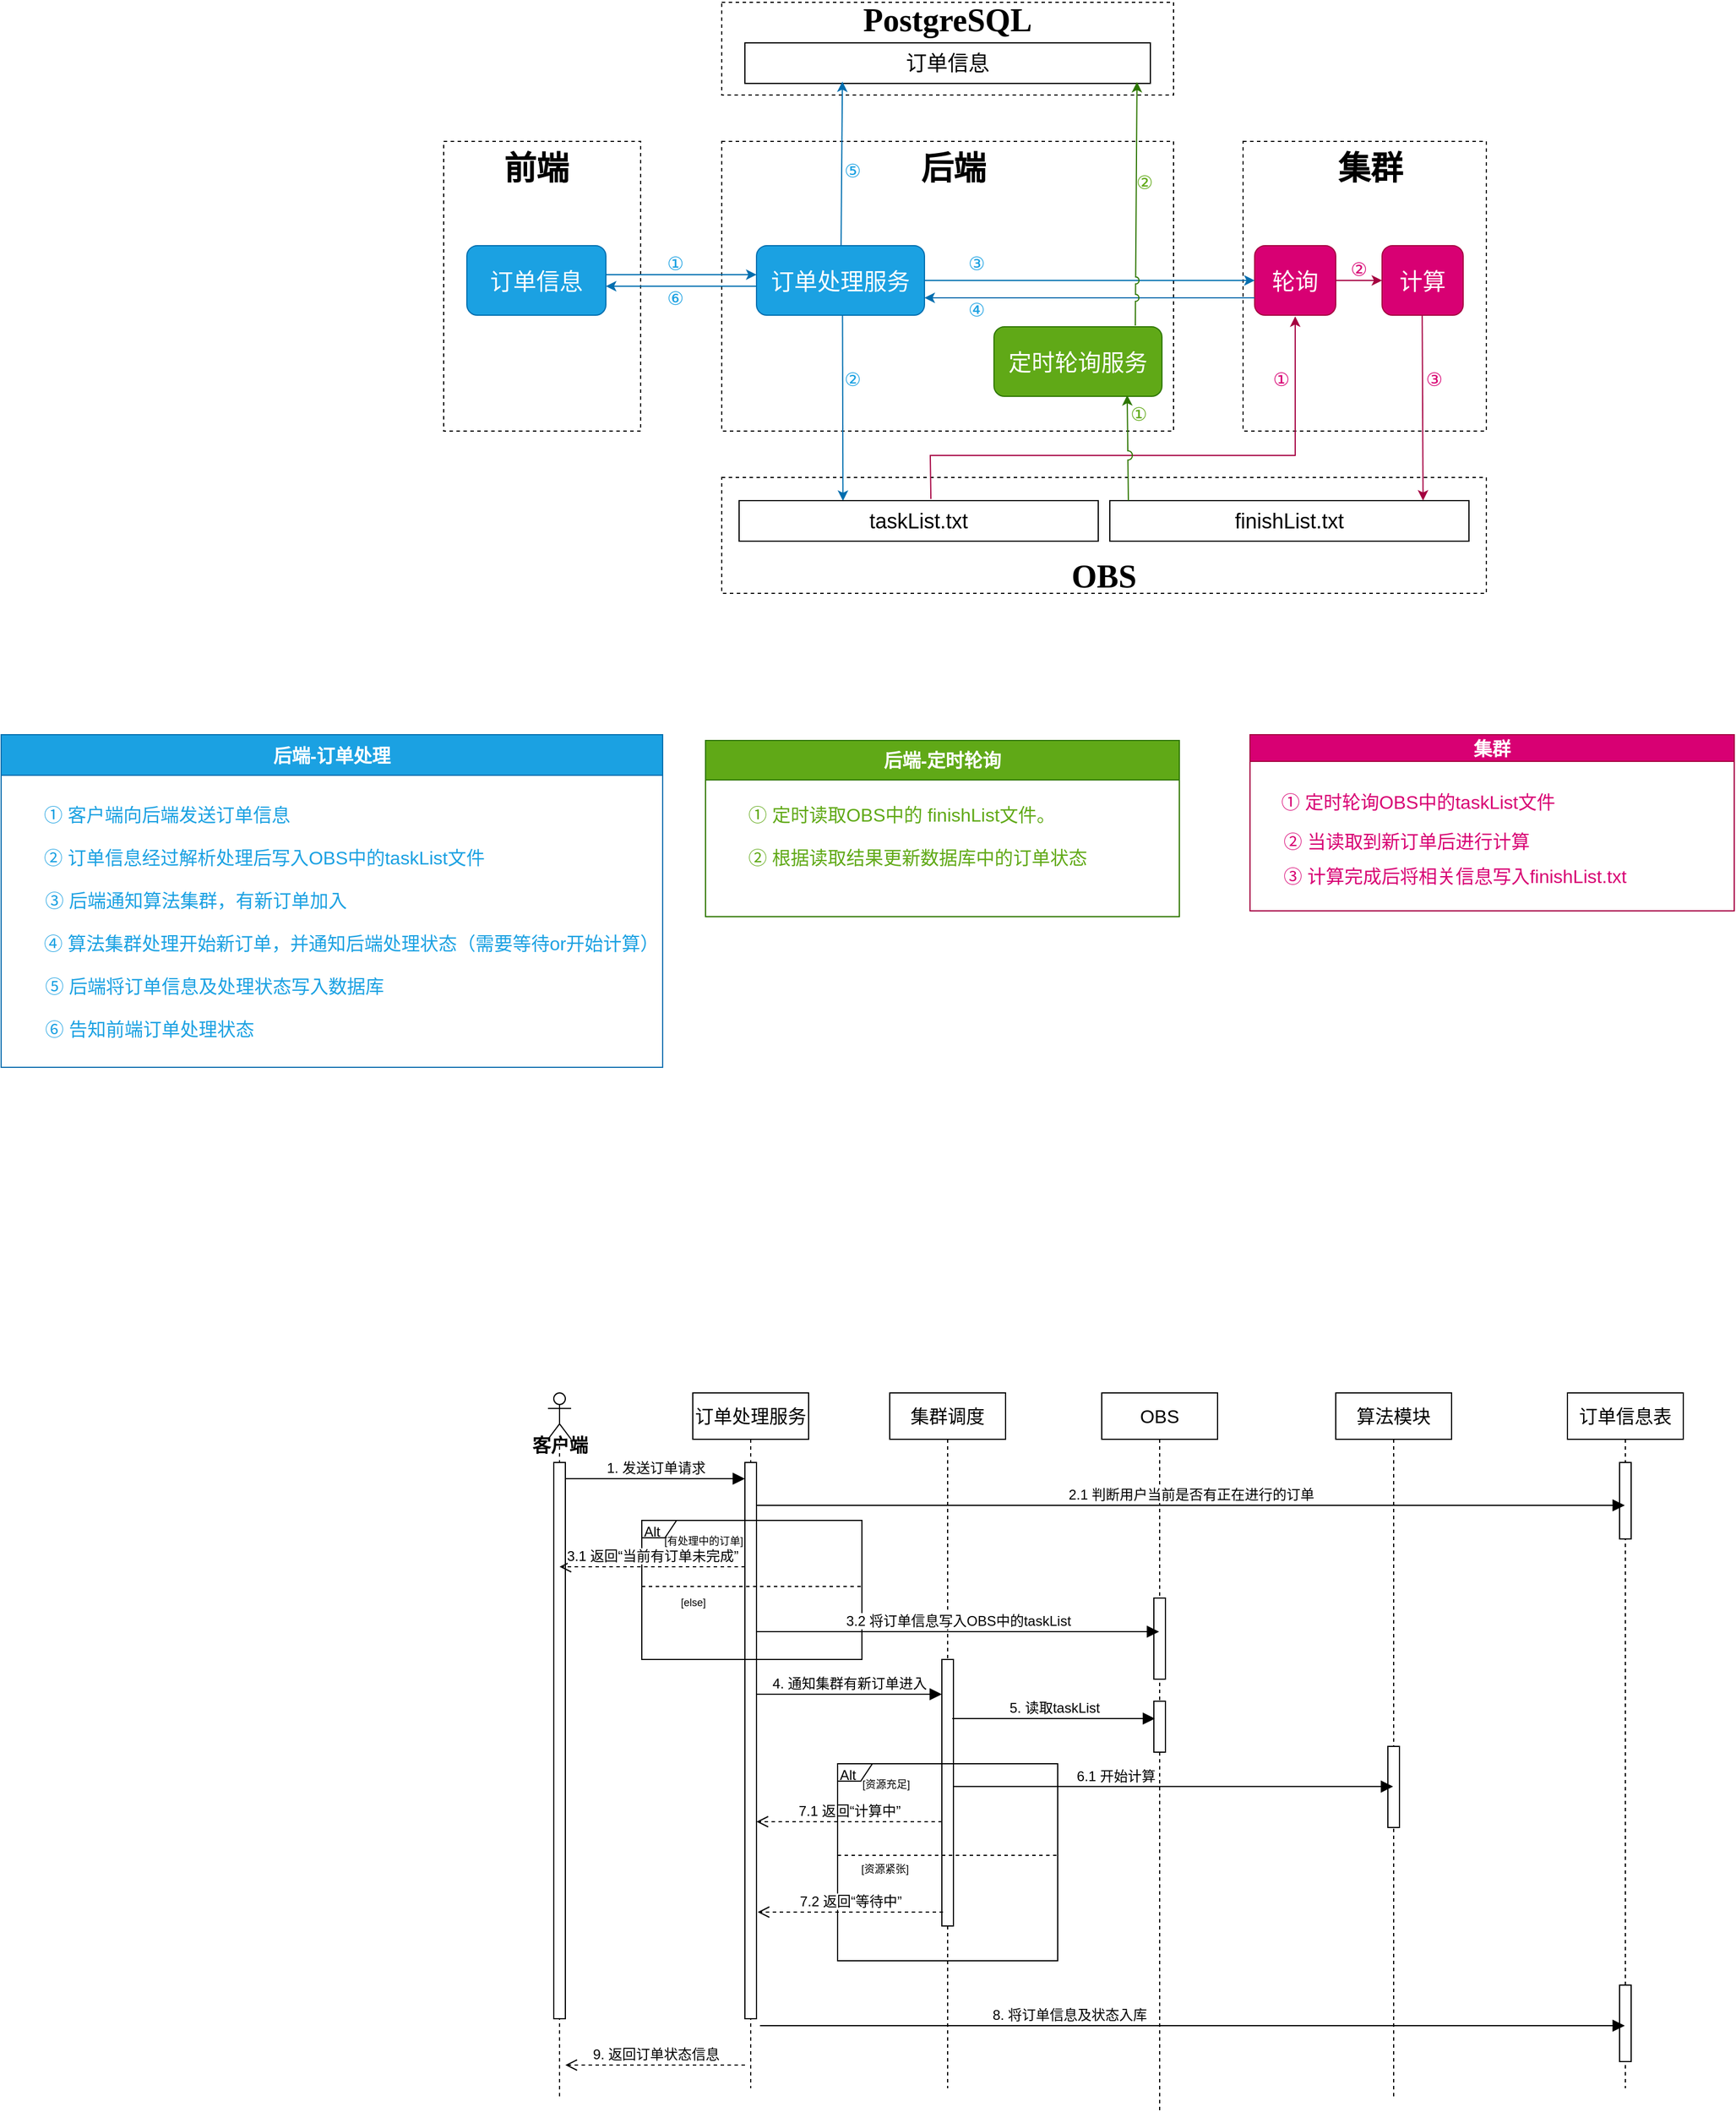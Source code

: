<mxfile version="22.1.17" type="github">
  <diagram name="第 1 页" id="aTVYb6cWAYuNUxkINo1G">
    <mxGraphModel dx="1702" dy="766" grid="1" gridSize="10" guides="1" tooltips="1" connect="1" arrows="1" fold="1" page="0" pageScale="1" pageWidth="1200" pageHeight="1920" math="0" shadow="0">
      <root>
        <mxCell id="0" />
        <mxCell id="1" parent="0" />
        <mxCell id="n2Ksk_zTgNmwwXgzCQzB-1" value="" style="rounded=0;whiteSpace=wrap;html=1;dashed=1;" vertex="1" parent="1">
          <mxGeometry x="30" y="300" width="170" height="250" as="geometry" />
        </mxCell>
        <mxCell id="n2Ksk_zTgNmwwXgzCQzB-2" value="" style="rounded=0;whiteSpace=wrap;html=1;dashed=1;" vertex="1" parent="1">
          <mxGeometry x="270" y="300" width="390" height="250" as="geometry" />
        </mxCell>
        <mxCell id="n2Ksk_zTgNmwwXgzCQzB-3" value="" style="rounded=0;whiteSpace=wrap;html=1;dashed=1;" vertex="1" parent="1">
          <mxGeometry x="720" y="300" width="210" height="250" as="geometry" />
        </mxCell>
        <mxCell id="n2Ksk_zTgNmwwXgzCQzB-4" value="" style="rounded=0;whiteSpace=wrap;html=1;dashed=1;" vertex="1" parent="1">
          <mxGeometry x="270" y="180" width="390" height="80" as="geometry" />
        </mxCell>
        <mxCell id="n2Ksk_zTgNmwwXgzCQzB-5" value="" style="rounded=0;whiteSpace=wrap;html=1;dashed=1;" vertex="1" parent="1">
          <mxGeometry x="270" y="590" width="660" height="100" as="geometry" />
        </mxCell>
        <mxCell id="n2Ksk_zTgNmwwXgzCQzB-6" value="&lt;font size=&quot;1&quot; style=&quot;&quot;&gt;&lt;b style=&quot;font-size: 28px;&quot;&gt;后端&lt;/b&gt;&lt;/font&gt;" style="text;html=1;strokeColor=none;fillColor=none;align=center;verticalAlign=middle;whiteSpace=wrap;rounded=0;strokeWidth=1;fontFamily=Courier New;" vertex="1" parent="1">
          <mxGeometry x="430" y="310" width="80" height="30" as="geometry" />
        </mxCell>
        <mxCell id="n2Ksk_zTgNmwwXgzCQzB-7" value="&lt;font size=&quot;1&quot; style=&quot;&quot;&gt;&lt;b style=&quot;font-size: 28px;&quot;&gt;前端&lt;/b&gt;&lt;/font&gt;" style="text;html=1;strokeColor=none;fillColor=none;align=center;verticalAlign=middle;whiteSpace=wrap;rounded=0;strokeWidth=1;fontFamily=Courier New;" vertex="1" parent="1">
          <mxGeometry x="70" y="310" width="80" height="30" as="geometry" />
        </mxCell>
        <mxCell id="n2Ksk_zTgNmwwXgzCQzB-8" value="&lt;span style=&quot;font-size: 28px;&quot;&gt;&lt;b&gt;集群&lt;/b&gt;&lt;/span&gt;" style="text;html=1;strokeColor=none;fillColor=none;align=center;verticalAlign=middle;whiteSpace=wrap;rounded=0;strokeWidth=1;fontFamily=Courier New;" vertex="1" parent="1">
          <mxGeometry x="790" y="310" width="80" height="30" as="geometry" />
        </mxCell>
        <mxCell id="n2Ksk_zTgNmwwXgzCQzB-9" value="&lt;font size=&quot;1&quot; style=&quot;&quot;&gt;&lt;b style=&quot;font-size: 28px;&quot;&gt;PostgreSQL&lt;/b&gt;&lt;/font&gt;" style="text;html=1;strokeColor=none;fillColor=none;align=center;verticalAlign=middle;whiteSpace=wrap;rounded=0;strokeWidth=1;fontFamily=Times New Roman;" vertex="1" parent="1">
          <mxGeometry x="425" y="180" width="80" height="30" as="geometry" />
        </mxCell>
        <mxCell id="n2Ksk_zTgNmwwXgzCQzB-10" value="&lt;font style=&quot;font-size: 28px;&quot;&gt;OBS&lt;/font&gt;" style="text;html=1;strokeColor=none;fillColor=none;align=center;verticalAlign=middle;whiteSpace=wrap;rounded=0;strokeWidth=1;fontFamily=Times New Roman;fontStyle=1" vertex="1" parent="1">
          <mxGeometry x="560" y="660" width="80" height="30" as="geometry" />
        </mxCell>
        <mxCell id="n2Ksk_zTgNmwwXgzCQzB-11" value="&lt;font style=&quot;font-size: 20px;&quot;&gt;订单信息&lt;/font&gt;" style="rounded=1;whiteSpace=wrap;html=1;fillColor=#1ba1e2;strokeColor=#006EAF;fontColor=#ffffff;" vertex="1" parent="1">
          <mxGeometry x="50" y="390" width="120" height="60" as="geometry" />
        </mxCell>
        <mxCell id="n2Ksk_zTgNmwwXgzCQzB-12" value="&lt;font style=&quot;font-size: 20px;&quot;&gt;订单处理服务&lt;/font&gt;" style="rounded=1;whiteSpace=wrap;html=1;fillColor=#1ba1e2;strokeColor=#006EAF;fontColor=#ffffff;" vertex="1" parent="1">
          <mxGeometry x="300" y="390" width="145" height="60" as="geometry" />
        </mxCell>
        <mxCell id="n2Ksk_zTgNmwwXgzCQzB-13" value="&lt;font style=&quot;font-size: 20px;&quot;&gt;定时轮询服务&lt;/font&gt;" style="rounded=1;whiteSpace=wrap;html=1;fillColor=#60a917;fontColor=#ffffff;strokeColor=#2D7600;" vertex="1" parent="1">
          <mxGeometry x="505" y="460" width="145" height="60" as="geometry" />
        </mxCell>
        <mxCell id="n2Ksk_zTgNmwwXgzCQzB-15" value="&lt;span style=&quot;font-size: 20px;&quot;&gt;轮询&lt;/span&gt;" style="rounded=1;whiteSpace=wrap;html=1;fillColor=#d80073;fontColor=#ffffff;strokeColor=#A50040;" vertex="1" parent="1">
          <mxGeometry x="730" y="390" width="70" height="60" as="geometry" />
        </mxCell>
        <mxCell id="n2Ksk_zTgNmwwXgzCQzB-16" value="&lt;span style=&quot;font-size: 20px;&quot;&gt;计算&lt;/span&gt;" style="rounded=1;whiteSpace=wrap;html=1;fillColor=#d80073;fontColor=#ffffff;strokeColor=#A50040;" vertex="1" parent="1">
          <mxGeometry x="840" y="390" width="70" height="60" as="geometry" />
        </mxCell>
        <mxCell id="n2Ksk_zTgNmwwXgzCQzB-17" value="" style="endArrow=classic;html=1;rounded=0;exitX=1;exitY=0.5;exitDx=0;exitDy=0;entryX=0;entryY=0.5;entryDx=0;entryDy=0;fillColor=#1ba1e2;strokeColor=#006EAF;" edge="1" parent="1">
          <mxGeometry width="50" height="50" relative="1" as="geometry">
            <mxPoint x="170" y="415" as="sourcePoint" />
            <mxPoint x="300" y="415" as="targetPoint" />
          </mxGeometry>
        </mxCell>
        <mxCell id="n2Ksk_zTgNmwwXgzCQzB-18" value="" style="endArrow=classic;html=1;rounded=0;exitX=0;exitY=0.5;exitDx=0;exitDy=0;exitPerimeter=0;fillColor=#1ba1e2;strokeColor=#006EAF;" edge="1" parent="1">
          <mxGeometry width="50" height="50" relative="1" as="geometry">
            <mxPoint x="300" y="425" as="sourcePoint" />
            <mxPoint x="170" y="425" as="targetPoint" />
          </mxGeometry>
        </mxCell>
        <mxCell id="n2Ksk_zTgNmwwXgzCQzB-25" value="&lt;font style=&quot;font-size: 18px;&quot;&gt;订单信息&lt;/font&gt;" style="rounded=0;whiteSpace=wrap;html=1;labelBackgroundColor=default;fillStyle=auto;fillColor=none;" vertex="1" parent="1">
          <mxGeometry x="290" y="215" width="350" height="35" as="geometry" />
        </mxCell>
        <mxCell id="n2Ksk_zTgNmwwXgzCQzB-28" value="&lt;font style=&quot;font-size: 18px;&quot;&gt;finishList.txt&lt;/font&gt;" style="rounded=0;whiteSpace=wrap;html=1;labelBackgroundColor=default;fillStyle=auto;fillColor=#FFFFFF;" vertex="1" parent="1">
          <mxGeometry x="605" y="610" width="310" height="35" as="geometry" />
        </mxCell>
        <mxCell id="n2Ksk_zTgNmwwXgzCQzB-29" value="" style="endArrow=classic;html=1;rounded=0;exitX=0.25;exitY=0;exitDx=0;exitDy=0;entryX=0.06;entryY=0.952;entryDx=0;entryDy=0;entryPerimeter=0;fillColor=#1ba1e2;strokeColor=#006EAF;" edge="1" parent="1">
          <mxGeometry width="50" height="50" relative="1" as="geometry">
            <mxPoint x="373" y="390" as="sourcePoint" />
            <mxPoint x="374.15" y="248.32" as="targetPoint" />
          </mxGeometry>
        </mxCell>
        <mxCell id="n2Ksk_zTgNmwwXgzCQzB-30" value="" style="endArrow=classic;html=1;rounded=0;exitX=0.25;exitY=1;exitDx=0;exitDy=0;entryX=0.215;entryY=0.007;entryDx=0;entryDy=0;entryPerimeter=0;fillColor=#1ba1e2;strokeColor=#006EAF;" edge="1" parent="1">
          <mxGeometry width="50" height="50" relative="1" as="geometry">
            <mxPoint x="374.25" y="450" as="sourcePoint" />
            <mxPoint x="374.65" y="610.245" as="targetPoint" />
          </mxGeometry>
        </mxCell>
        <mxCell id="n2Ksk_zTgNmwwXgzCQzB-33" value="" style="endArrow=classic;html=1;rounded=0;exitX=1;exitY=0.5;exitDx=0;exitDy=0;entryX=0;entryY=0.5;entryDx=0;entryDy=0;fillColor=#1ba1e2;strokeColor=#006EAF;" edge="1" parent="1" target="n2Ksk_zTgNmwwXgzCQzB-15">
          <mxGeometry width="50" height="50" relative="1" as="geometry">
            <mxPoint x="445" y="420" as="sourcePoint" />
            <mxPoint x="575" y="420" as="targetPoint" />
          </mxGeometry>
        </mxCell>
        <mxCell id="n2Ksk_zTgNmwwXgzCQzB-34" value="&lt;font style=&quot;font-size: 18px;&quot;&gt;taskList.txt&lt;/font&gt;" style="rounded=0;whiteSpace=wrap;html=1;labelBackgroundColor=default;fillStyle=auto;fillColor=#FFFFFF;" vertex="1" parent="1">
          <mxGeometry x="285" y="610" width="310" height="35" as="geometry" />
        </mxCell>
        <mxCell id="n2Ksk_zTgNmwwXgzCQzB-36" value="" style="endArrow=classic;html=1;rounded=0;entryX=0.5;entryY=1;entryDx=0;entryDy=0;exitX=0.534;exitY=-0.067;exitDx=0;exitDy=0;exitPerimeter=0;fillColor=#d80073;strokeColor=#A50040;" edge="1" parent="1">
          <mxGeometry width="50" height="50" relative="1" as="geometry">
            <mxPoint x="450.54" y="608.655" as="sourcePoint" />
            <mxPoint x="765" y="451" as="targetPoint" />
            <Array as="points">
              <mxPoint x="450" y="571" />
              <mxPoint x="765" y="571" />
            </Array>
          </mxGeometry>
        </mxCell>
        <mxCell id="n2Ksk_zTgNmwwXgzCQzB-37" value="" style="endArrow=classic;html=1;rounded=0;exitX=1;exitY=0.5;exitDx=0;exitDy=0;entryX=0;entryY=0.5;entryDx=0;entryDy=0;fillColor=#d80073;strokeColor=#A50040;" edge="1" parent="1" source="n2Ksk_zTgNmwwXgzCQzB-15" target="n2Ksk_zTgNmwwXgzCQzB-16">
          <mxGeometry width="50" height="50" relative="1" as="geometry">
            <mxPoint x="850" y="530" as="sourcePoint" />
            <mxPoint x="900" y="480" as="targetPoint" />
          </mxGeometry>
        </mxCell>
        <mxCell id="n2Ksk_zTgNmwwXgzCQzB-38" value="" style="endArrow=classic;html=1;rounded=0;exitX=0.25;exitY=1;exitDx=0;exitDy=0;entryX=0.215;entryY=0.007;entryDx=0;entryDy=0;entryPerimeter=0;fillColor=#d80073;strokeColor=#A50040;" edge="1" parent="1">
          <mxGeometry width="50" height="50" relative="1" as="geometry">
            <mxPoint x="874.63" y="450" as="sourcePoint" />
            <mxPoint x="875.38" y="610" as="targetPoint" />
          </mxGeometry>
        </mxCell>
        <mxCell id="n2Ksk_zTgNmwwXgzCQzB-39" value="" style="endArrow=classic;html=1;rounded=0;exitX=0;exitY=0.75;exitDx=0;exitDy=0;fillColor=#1ba1e2;strokeColor=#006EAF;entryX=0.462;entryY=0.54;entryDx=0;entryDy=0;entryPerimeter=0;" edge="1" parent="1" source="n2Ksk_zTgNmwwXgzCQzB-15">
          <mxGeometry width="50" height="50" relative="1" as="geometry">
            <mxPoint x="724.82" y="435" as="sourcePoint" />
            <mxPoint x="445.0" y="435" as="targetPoint" />
          </mxGeometry>
        </mxCell>
        <mxCell id="n2Ksk_zTgNmwwXgzCQzB-41" value="&lt;font color=&quot;#1ba1e2&quot; style=&quot;font-size: 16px;&quot;&gt;①&lt;/font&gt;" style="text;html=1;strokeColor=none;fillColor=none;align=center;verticalAlign=middle;whiteSpace=wrap;rounded=0;" vertex="1" parent="1">
          <mxGeometry x="200" y="390" width="60" height="30" as="geometry" />
        </mxCell>
        <mxCell id="n2Ksk_zTgNmwwXgzCQzB-42" value="&lt;font color=&quot;#1ba1e2&quot; style=&quot;font-size: 16px;&quot;&gt;②&lt;/font&gt;" style="text;html=1;strokeColor=none;fillColor=none;align=center;verticalAlign=middle;whiteSpace=wrap;rounded=0;" vertex="1" parent="1">
          <mxGeometry x="353" y="490" width="60" height="30" as="geometry" />
        </mxCell>
        <mxCell id="n2Ksk_zTgNmwwXgzCQzB-43" value="&lt;font color=&quot;#1ba1e2&quot; style=&quot;font-size: 16px;&quot;&gt;③&lt;/font&gt;" style="text;html=1;strokeColor=none;fillColor=none;align=center;verticalAlign=middle;whiteSpace=wrap;rounded=0;" vertex="1" parent="1">
          <mxGeometry x="460" y="390" width="60" height="30" as="geometry" />
        </mxCell>
        <mxCell id="n2Ksk_zTgNmwwXgzCQzB-44" value="&lt;font color=&quot;#1ba1e2&quot; style=&quot;font-size: 16px;&quot;&gt;④&lt;/font&gt;" style="text;html=1;strokeColor=none;fillColor=none;align=center;verticalAlign=middle;whiteSpace=wrap;rounded=0;" vertex="1" parent="1">
          <mxGeometry x="460" y="430" width="60" height="30" as="geometry" />
        </mxCell>
        <mxCell id="n2Ksk_zTgNmwwXgzCQzB-45" value="&lt;font color=&quot;#1ba1e2&quot; style=&quot;font-size: 16px;&quot;&gt;⑤&lt;/font&gt;" style="text;html=1;strokeColor=none;fillColor=none;align=center;verticalAlign=middle;whiteSpace=wrap;rounded=0;" vertex="1" parent="1">
          <mxGeometry x="353" y="310" width="60" height="30" as="geometry" />
        </mxCell>
        <mxCell id="n2Ksk_zTgNmwwXgzCQzB-46" value="&lt;font color=&quot;#1ba1e2&quot; style=&quot;font-size: 16px;&quot;&gt;⑥&lt;/font&gt;" style="text;html=1;strokeColor=none;fillColor=none;align=center;verticalAlign=middle;whiteSpace=wrap;rounded=0;" vertex="1" parent="1">
          <mxGeometry x="200" y="420" width="60" height="30" as="geometry" />
        </mxCell>
        <mxCell id="n2Ksk_zTgNmwwXgzCQzB-47" value="&lt;font color=&quot;#d80073&quot; style=&quot;font-size: 16px;&quot;&gt;①&lt;/font&gt;" style="text;html=1;strokeColor=none;fillColor=none;align=center;verticalAlign=middle;whiteSpace=wrap;rounded=0;" vertex="1" parent="1">
          <mxGeometry x="723" y="490" width="60" height="30" as="geometry" />
        </mxCell>
        <mxCell id="n2Ksk_zTgNmwwXgzCQzB-48" value="" style="endArrow=classic;html=1;rounded=0;entryX=0.793;entryY=0.983;entryDx=0;entryDy=0;entryPerimeter=0;fillColor=#60a917;strokeColor=#2D7600;jumpStyle=arc;jumpSize=8;" edge="1" parent="1" target="n2Ksk_zTgNmwwXgzCQzB-13">
          <mxGeometry width="50" height="50" relative="1" as="geometry">
            <mxPoint x="621" y="610" as="sourcePoint" />
            <mxPoint x="621.15" y="530" as="targetPoint" />
          </mxGeometry>
        </mxCell>
        <mxCell id="n2Ksk_zTgNmwwXgzCQzB-50" value="" style="endArrow=classic;html=1;rounded=0;entryX=0.967;entryY=0.964;entryDx=0;entryDy=0;entryPerimeter=0;fillColor=#60a917;strokeColor=#2D7600;jumpStyle=arc;" edge="1" parent="1" target="n2Ksk_zTgNmwwXgzCQzB-25">
          <mxGeometry width="50" height="50" relative="1" as="geometry">
            <mxPoint x="627" y="459" as="sourcePoint" />
            <mxPoint x="578.08" y="318.32" as="targetPoint" />
          </mxGeometry>
        </mxCell>
        <mxCell id="n2Ksk_zTgNmwwXgzCQzB-51" value="&lt;font color=&quot;#60a917&quot; style=&quot;font-size: 16px;&quot;&gt;①&lt;/font&gt;" style="text;html=1;strokeColor=none;fillColor=none;align=center;verticalAlign=middle;whiteSpace=wrap;rounded=0;" vertex="1" parent="1">
          <mxGeometry x="600" y="520" width="60" height="30" as="geometry" />
        </mxCell>
        <mxCell id="n2Ksk_zTgNmwwXgzCQzB-53" value="&lt;font color=&quot;#60a917&quot; style=&quot;font-size: 16px;&quot;&gt;②&lt;/font&gt;" style="text;html=1;strokeColor=none;fillColor=none;align=center;verticalAlign=middle;whiteSpace=wrap;rounded=0;" vertex="1" parent="1">
          <mxGeometry x="605" y="320" width="60" height="30" as="geometry" />
        </mxCell>
        <mxCell id="n2Ksk_zTgNmwwXgzCQzB-54" value="&lt;font color=&quot;#d80073&quot; style=&quot;font-size: 16px;&quot;&gt;②&lt;/font&gt;" style="text;html=1;strokeColor=none;fillColor=none;align=center;verticalAlign=middle;whiteSpace=wrap;rounded=0;" vertex="1" parent="1">
          <mxGeometry x="790" y="395" width="60" height="30" as="geometry" />
        </mxCell>
        <mxCell id="n2Ksk_zTgNmwwXgzCQzB-55" value="&lt;font color=&quot;#d80073&quot; style=&quot;font-size: 16px;&quot;&gt;③&lt;/font&gt;" style="text;html=1;strokeColor=none;fillColor=none;align=center;verticalAlign=middle;whiteSpace=wrap;rounded=0;" vertex="1" parent="1">
          <mxGeometry x="855" y="490" width="60" height="30" as="geometry" />
        </mxCell>
        <mxCell id="n2Ksk_zTgNmwwXgzCQzB-64" value="&lt;font style=&quot;font-size: 16px;&quot;&gt;后端-订单处理&lt;/font&gt;" style="swimlane;whiteSpace=wrap;html=1;fillColor=#1ba1e2;fontColor=#ffffff;strokeColor=#006EAF;startSize=35;" vertex="1" parent="1">
          <mxGeometry x="-352" y="812" width="571" height="287" as="geometry">
            <mxRectangle x="425" y="802" width="111" height="26" as="alternateBounds" />
          </mxGeometry>
        </mxCell>
        <mxCell id="n2Ksk_zTgNmwwXgzCQzB-65" value="&lt;font color=&quot;#1ba1e2&quot; style=&quot;font-size: 16px;&quot;&gt;① 客户端向后端发送订单信息&lt;/font&gt;" style="text;html=1;strokeColor=none;fillColor=none;align=left;verticalAlign=middle;whiteSpace=wrap;rounded=0;" vertex="1" parent="n2Ksk_zTgNmwwXgzCQzB-64">
          <mxGeometry x="35" y="54" width="216" height="30" as="geometry" />
        </mxCell>
        <mxCell id="n2Ksk_zTgNmwwXgzCQzB-66" value="&lt;font color=&quot;#1ba1e2&quot; style=&quot;font-size: 16px;&quot;&gt;② 订单信息经过解析处理后写入OBS中的taskList文件&lt;/font&gt;" style="text;html=1;strokeColor=none;fillColor=none;align=left;verticalAlign=middle;whiteSpace=wrap;rounded=0;" vertex="1" parent="n2Ksk_zTgNmwwXgzCQzB-64">
          <mxGeometry x="35" y="91" width="391" height="30" as="geometry" />
        </mxCell>
        <mxCell id="n2Ksk_zTgNmwwXgzCQzB-67" value="&lt;font color=&quot;#1ba1e2&quot; style=&quot;font-size: 16px;&quot;&gt;③ 后端通知算法集群，有新订单加入&lt;/font&gt;" style="text;html=1;strokeColor=none;fillColor=none;align=left;verticalAlign=middle;whiteSpace=wrap;rounded=0;" vertex="1" parent="n2Ksk_zTgNmwwXgzCQzB-64">
          <mxGeometry x="36" y="128" width="391" height="30" as="geometry" />
        </mxCell>
        <mxCell id="n2Ksk_zTgNmwwXgzCQzB-68" value="&lt;font color=&quot;#1ba1e2&quot; style=&quot;font-size: 16px;&quot;&gt;④ 算法集群处理开始新订单，并通知后端处理状态（需要等待or开始计算）&lt;/font&gt;" style="text;html=1;strokeColor=none;fillColor=none;align=left;verticalAlign=middle;whiteSpace=wrap;rounded=0;" vertex="1" parent="n2Ksk_zTgNmwwXgzCQzB-64">
          <mxGeometry x="35" y="165" width="535" height="30" as="geometry" />
        </mxCell>
        <mxCell id="n2Ksk_zTgNmwwXgzCQzB-69" value="&lt;font color=&quot;#1ba1e2&quot; style=&quot;font-size: 16px;&quot;&gt;⑤ 后端将订单信息及处理状态写入数据库&lt;/font&gt;" style="text;html=1;strokeColor=none;fillColor=none;align=left;verticalAlign=middle;whiteSpace=wrap;rounded=0;" vertex="1" parent="n2Ksk_zTgNmwwXgzCQzB-64">
          <mxGeometry x="36" y="202" width="535" height="30" as="geometry" />
        </mxCell>
        <mxCell id="n2Ksk_zTgNmwwXgzCQzB-70" value="&lt;font color=&quot;#1ba1e2&quot; style=&quot;font-size: 16px;&quot;&gt;⑥ 告知前端订单处理状态&lt;/font&gt;" style="text;html=1;strokeColor=none;fillColor=none;align=left;verticalAlign=middle;whiteSpace=wrap;rounded=0;" vertex="1" parent="n2Ksk_zTgNmwwXgzCQzB-64">
          <mxGeometry x="36" y="239" width="535" height="30" as="geometry" />
        </mxCell>
        <mxCell id="n2Ksk_zTgNmwwXgzCQzB-71" value="&lt;font style=&quot;font-size: 16px;&quot;&gt;后端-定时轮询&lt;/font&gt;" style="swimlane;whiteSpace=wrap;html=1;fillColor=#60a917;fontColor=#ffffff;strokeColor=#2D7600;startSize=34;" vertex="1" parent="1">
          <mxGeometry x="256" y="817" width="409" height="152" as="geometry">
            <mxRectangle x="425" y="802" width="111" height="26" as="alternateBounds" />
          </mxGeometry>
        </mxCell>
        <mxCell id="n2Ksk_zTgNmwwXgzCQzB-72" value="&lt;font style=&quot;font-size: 16px;&quot;&gt;① 定时读取OBS中的 finishList文件。&lt;/font&gt;" style="text;html=1;strokeColor=none;fillColor=none;align=left;verticalAlign=middle;whiteSpace=wrap;rounded=0;fontColor=#60a917;" vertex="1" parent="n2Ksk_zTgNmwwXgzCQzB-71">
          <mxGeometry x="35" y="49" width="309" height="30" as="geometry" />
        </mxCell>
        <mxCell id="n2Ksk_zTgNmwwXgzCQzB-73" value="&lt;font style=&quot;font-size: 16px;&quot;&gt;② 根据读取结果更新数据库中的订单状态&lt;/font&gt;" style="text;html=1;strokeColor=none;fillColor=none;align=left;verticalAlign=middle;whiteSpace=wrap;rounded=0;fontColor=#60a917;" vertex="1" parent="n2Ksk_zTgNmwwXgzCQzB-71">
          <mxGeometry x="35" y="86" width="391" height="30" as="geometry" />
        </mxCell>
        <mxCell id="n2Ksk_zTgNmwwXgzCQzB-79" value="&lt;span style=&quot;font-size: 16px;&quot;&gt;集群&lt;/span&gt;" style="swimlane;whiteSpace=wrap;html=1;fillColor=#d80073;fontColor=#ffffff;strokeColor=#A50040;startSize=23;" vertex="1" parent="1">
          <mxGeometry x="726" y="812" width="418" height="152" as="geometry">
            <mxRectangle x="425" y="802" width="111" height="26" as="alternateBounds" />
          </mxGeometry>
        </mxCell>
        <mxCell id="n2Ksk_zTgNmwwXgzCQzB-81" value="&lt;font style=&quot;font-size: 16px;&quot;&gt;① 定时轮询OBS中的taskList文件&lt;/font&gt;" style="text;html=1;strokeColor=none;fillColor=none;align=left;verticalAlign=middle;rounded=0;fontColor=#d80073;" vertex="1" parent="n2Ksk_zTgNmwwXgzCQzB-79">
          <mxGeometry x="25" y="43" width="391" height="30" as="geometry" />
        </mxCell>
        <mxCell id="n2Ksk_zTgNmwwXgzCQzB-83" value="&lt;font style=&quot;font-size: 16px;&quot;&gt;② 当读取到新订单后进行计算&lt;/font&gt;" style="text;html=1;strokeColor=none;fillColor=none;align=left;verticalAlign=middle;rounded=0;fontColor=#d80073;" vertex="1" parent="n2Ksk_zTgNmwwXgzCQzB-79">
          <mxGeometry x="27" y="77" width="391" height="30" as="geometry" />
        </mxCell>
        <mxCell id="n2Ksk_zTgNmwwXgzCQzB-84" value="&lt;font style=&quot;font-size: 16px;&quot;&gt;③ 计算完成后将相关信息写入finishList.txt&lt;/font&gt;" style="text;html=1;strokeColor=none;fillColor=none;align=left;verticalAlign=middle;rounded=0;fontColor=#d80073;" vertex="1" parent="n2Ksk_zTgNmwwXgzCQzB-79">
          <mxGeometry x="27" y="107" width="391" height="30" as="geometry" />
        </mxCell>
        <mxCell id="n2Ksk_zTgNmwwXgzCQzB-87" value="" style="shape=umlLifeline;perimeter=lifelinePerimeter;whiteSpace=wrap;html=1;container=1;dropTarget=0;collapsible=0;recursiveResize=0;outlineConnect=0;portConstraint=eastwest;newEdgeStyle={&quot;curved&quot;:0,&quot;rounded&quot;:0};participant=umlActor;fontSize=16;" vertex="1" parent="1">
          <mxGeometry x="120" y="1380" width="20" height="610" as="geometry" />
        </mxCell>
        <mxCell id="n2Ksk_zTgNmwwXgzCQzB-116" value="" style="html=1;points=[[0,0,0,0,5],[0,1,0,0,-5],[1,0,0,0,5],[1,1,0,0,-5]];perimeter=orthogonalPerimeter;outlineConnect=0;targetShapes=umlLifeline;portConstraint=eastwest;newEdgeStyle={&quot;curved&quot;:0,&quot;rounded&quot;:0};fontSize=16;" vertex="1" parent="n2Ksk_zTgNmwwXgzCQzB-87">
          <mxGeometry x="5" y="60" width="10" height="480" as="geometry" />
        </mxCell>
        <mxCell id="n2Ksk_zTgNmwwXgzCQzB-90" value="订单处理服务" style="shape=umlLifeline;perimeter=lifelinePerimeter;whiteSpace=wrap;html=1;container=1;dropTarget=0;collapsible=0;recursiveResize=0;outlineConnect=0;portConstraint=eastwest;newEdgeStyle={&quot;curved&quot;:0,&quot;rounded&quot;:0};fontSize=16;" vertex="1" parent="1">
          <mxGeometry x="245" y="1380" width="100" height="600" as="geometry" />
        </mxCell>
        <mxCell id="n2Ksk_zTgNmwwXgzCQzB-97" value="" style="html=1;points=[[0,0,0,0,5],[0,1,0,0,-5],[1,0,0,0,5],[1,1,0,0,-5]];perimeter=orthogonalPerimeter;outlineConnect=0;targetShapes=umlLifeline;portConstraint=eastwest;newEdgeStyle={&quot;curved&quot;:0,&quot;rounded&quot;:0};fontSize=16;" vertex="1" parent="n2Ksk_zTgNmwwXgzCQzB-90">
          <mxGeometry x="45" y="60" width="10" height="480" as="geometry" />
        </mxCell>
        <mxCell id="n2Ksk_zTgNmwwXgzCQzB-91" value="集群调度" style="shape=umlLifeline;perimeter=lifelinePerimeter;whiteSpace=wrap;html=1;container=1;dropTarget=0;collapsible=0;recursiveResize=0;outlineConnect=0;portConstraint=eastwest;newEdgeStyle={&quot;curved&quot;:0,&quot;rounded&quot;:0};fontSize=16;" vertex="1" parent="1">
          <mxGeometry x="415" y="1380" width="100" height="600" as="geometry" />
        </mxCell>
        <mxCell id="n2Ksk_zTgNmwwXgzCQzB-107" value="" style="html=1;points=[[0,0,0,0,5],[0,1,0,0,-5],[1,0,0,0,5],[1,1,0,0,-5]];perimeter=orthogonalPerimeter;outlineConnect=0;targetShapes=umlLifeline;portConstraint=eastwest;newEdgeStyle={&quot;curved&quot;:0,&quot;rounded&quot;:0};fontSize=16;" vertex="1" parent="n2Ksk_zTgNmwwXgzCQzB-91">
          <mxGeometry x="45" y="230" width="10" height="230" as="geometry" />
        </mxCell>
        <mxCell id="n2Ksk_zTgNmwwXgzCQzB-92" value="OBS" style="shape=umlLifeline;perimeter=lifelinePerimeter;whiteSpace=wrap;html=1;container=1;dropTarget=0;collapsible=0;recursiveResize=0;outlineConnect=0;portConstraint=eastwest;newEdgeStyle={&quot;curved&quot;:0,&quot;rounded&quot;:0};fontSize=16;" vertex="1" parent="1">
          <mxGeometry x="598" y="1380" width="100" height="619" as="geometry" />
        </mxCell>
        <mxCell id="n2Ksk_zTgNmwwXgzCQzB-106" value="" style="html=1;points=[[0,0,0,0,5],[0,1,0,0,-5],[1,0,0,0,5],[1,1,0,0,-5]];perimeter=orthogonalPerimeter;outlineConnect=0;targetShapes=umlLifeline;portConstraint=eastwest;newEdgeStyle={&quot;curved&quot;:0,&quot;rounded&quot;:0};fontSize=16;" vertex="1" parent="n2Ksk_zTgNmwwXgzCQzB-92">
          <mxGeometry x="45" y="266" width="10" height="44" as="geometry" />
        </mxCell>
        <mxCell id="n2Ksk_zTgNmwwXgzCQzB-136" value="" style="html=1;points=[[0,0,0,0,5],[0,1,0,0,-5],[1,0,0,0,5],[1,1,0,0,-5]];perimeter=orthogonalPerimeter;outlineConnect=0;targetShapes=umlLifeline;portConstraint=eastwest;newEdgeStyle={&quot;curved&quot;:0,&quot;rounded&quot;:0};fontSize=16;" vertex="1" parent="n2Ksk_zTgNmwwXgzCQzB-92">
          <mxGeometry x="45" y="177" width="10" height="70" as="geometry" />
        </mxCell>
        <mxCell id="n2Ksk_zTgNmwwXgzCQzB-95" value="1. 发送订单请求" style="html=1;verticalAlign=bottom;endArrow=block;curved=0;rounded=0;fontSize=12;startSize=8;endSize=8;" edge="1" parent="1">
          <mxGeometry width="80" relative="1" as="geometry">
            <mxPoint x="135.0" y="1454" as="sourcePoint" />
            <mxPoint x="290" y="1454" as="targetPoint" />
          </mxGeometry>
        </mxCell>
        <mxCell id="n2Ksk_zTgNmwwXgzCQzB-96" value="订单信息表" style="shape=umlLifeline;perimeter=lifelinePerimeter;whiteSpace=wrap;html=1;container=1;dropTarget=0;collapsible=0;recursiveResize=0;outlineConnect=0;portConstraint=eastwest;newEdgeStyle={&quot;curved&quot;:0,&quot;rounded&quot;:0};fontSize=16;" vertex="1" parent="1">
          <mxGeometry x="1000" y="1380" width="100" height="600" as="geometry" />
        </mxCell>
        <mxCell id="n2Ksk_zTgNmwwXgzCQzB-112" value="" style="html=1;points=[[0,0,0,0,5],[0,1,0,0,-5],[1,0,0,0,5],[1,1,0,0,-5]];perimeter=orthogonalPerimeter;outlineConnect=0;targetShapes=umlLifeline;portConstraint=eastwest;newEdgeStyle={&quot;curved&quot;:0,&quot;rounded&quot;:0};fontSize=16;" vertex="1" parent="n2Ksk_zTgNmwwXgzCQzB-96">
          <mxGeometry x="45" y="511" width="10" height="66" as="geometry" />
        </mxCell>
        <mxCell id="n2Ksk_zTgNmwwXgzCQzB-139" value="" style="html=1;points=[[0,0,0,0,5],[0,1,0,0,-5],[1,0,0,0,5],[1,1,0,0,-5]];perimeter=orthogonalPerimeter;outlineConnect=0;targetShapes=umlLifeline;portConstraint=eastwest;newEdgeStyle={&quot;curved&quot;:0,&quot;rounded&quot;:0};fontSize=16;" vertex="1" parent="n2Ksk_zTgNmwwXgzCQzB-96">
          <mxGeometry x="45" y="60" width="10" height="66" as="geometry" />
        </mxCell>
        <mxCell id="n2Ksk_zTgNmwwXgzCQzB-108" value="4. 通知集群有新订单进入" style="html=1;verticalAlign=bottom;endArrow=block;curved=0;rounded=0;fontSize=12;startSize=8;endSize=8;" edge="1" parent="1">
          <mxGeometry width="80" relative="1" as="geometry">
            <mxPoint x="300" y="1640" as="sourcePoint" />
            <mxPoint x="460" y="1640" as="targetPoint" />
          </mxGeometry>
        </mxCell>
        <mxCell id="n2Ksk_zTgNmwwXgzCQzB-109" value="5. 读取taskList" style="html=1;verticalAlign=bottom;endArrow=block;curved=0;rounded=0;fontSize=12;startSize=8;endSize=8;" edge="1" parent="1">
          <mxGeometry width="80" relative="1" as="geometry">
            <mxPoint x="469" y="1661" as="sourcePoint" />
            <mxPoint x="644" y="1661" as="targetPoint" />
          </mxGeometry>
        </mxCell>
        <mxCell id="n2Ksk_zTgNmwwXgzCQzB-111" value="7.1 返回“计算中”" style="html=1;verticalAlign=bottom;endArrow=open;dashed=1;endSize=8;curved=0;rounded=0;fontSize=12;" edge="1" parent="1">
          <mxGeometry relative="1" as="geometry">
            <mxPoint x="460" y="1750" as="sourcePoint" />
            <mxPoint x="300" y="1750" as="targetPoint" />
          </mxGeometry>
        </mxCell>
        <mxCell id="n2Ksk_zTgNmwwXgzCQzB-113" value="8. 将订单信息及状态入库" style="html=1;verticalAlign=bottom;endArrow=block;curved=0;rounded=0;fontSize=12;startSize=8;endSize=8;" edge="1" parent="1">
          <mxGeometry x="-0.285" width="80" relative="1" as="geometry">
            <mxPoint x="303" y="1926" as="sourcePoint" />
            <mxPoint x="1049.5" y="1926" as="targetPoint" />
            <mxPoint as="offset" />
          </mxGeometry>
        </mxCell>
        <mxCell id="n2Ksk_zTgNmwwXgzCQzB-114" value="9. 返回订单状态信息" style="html=1;verticalAlign=bottom;endArrow=open;dashed=1;endSize=8;curved=0;rounded=0;fontSize=12;" edge="1" parent="1">
          <mxGeometry relative="1" as="geometry">
            <mxPoint x="290.0" y="1960" as="sourcePoint" />
            <mxPoint x="135" y="1960" as="targetPoint" />
          </mxGeometry>
        </mxCell>
        <mxCell id="n2Ksk_zTgNmwwXgzCQzB-117" value="算法模块" style="shape=umlLifeline;perimeter=lifelinePerimeter;whiteSpace=wrap;html=1;container=1;dropTarget=0;collapsible=0;recursiveResize=0;outlineConnect=0;portConstraint=eastwest;newEdgeStyle={&quot;curved&quot;:0,&quot;rounded&quot;:0};fontSize=16;" vertex="1" parent="1">
          <mxGeometry x="800" y="1380" width="100" height="610" as="geometry" />
        </mxCell>
        <mxCell id="n2Ksk_zTgNmwwXgzCQzB-125" value="" style="html=1;points=[[0,0,0,0,5],[0,1,0,0,-5],[1,0,0,0,5],[1,1,0,0,-5]];perimeter=orthogonalPerimeter;outlineConnect=0;targetShapes=umlLifeline;portConstraint=eastwest;newEdgeStyle={&quot;curved&quot;:0,&quot;rounded&quot;:0};fontSize=16;" vertex="1" parent="n2Ksk_zTgNmwwXgzCQzB-117">
          <mxGeometry x="45" y="305" width="10" height="70" as="geometry" />
        </mxCell>
        <mxCell id="n2Ksk_zTgNmwwXgzCQzB-119" value="&lt;font style=&quot;font-size: 12px;&quot;&gt;Alt&lt;/font&gt;" style="shape=umlFrame;whiteSpace=wrap;html=1;pointerEvents=0;fontSize=16;width=30;height=15;align=left;" vertex="1" parent="1">
          <mxGeometry x="370" y="1700" width="190" height="170" as="geometry" />
        </mxCell>
        <mxCell id="n2Ksk_zTgNmwwXgzCQzB-120" value="" style="line;strokeWidth=1;fillColor=none;align=left;verticalAlign=middle;spacingTop=-1;spacingLeft=3;spacingRight=3;rotatable=0;labelPosition=right;points=[];portConstraint=eastwest;strokeColor=inherit;fontSize=16;dashed=1;" vertex="1" parent="1">
          <mxGeometry x="370" y="1775" width="190" height="8" as="geometry" />
        </mxCell>
        <mxCell id="n2Ksk_zTgNmwwXgzCQzB-121" value="客户端" style="text;align=center;fontStyle=1;verticalAlign=middle;spacingLeft=3;spacingRight=3;strokeColor=none;rotatable=0;points=[[0,0.5],[1,0.5]];portConstraint=eastwest;html=1;fontSize=16;" vertex="1" parent="1">
          <mxGeometry x="90" y="1412" width="80" height="26" as="geometry" />
        </mxCell>
        <mxCell id="n2Ksk_zTgNmwwXgzCQzB-123" value="&lt;font style=&quot;font-size: 9px;&quot;&gt;[资源充足]&lt;/font&gt;" style="text;html=1;strokeColor=none;fillColor=none;align=center;verticalAlign=middle;whiteSpace=wrap;rounded=0;fontSize=16;" vertex="1" parent="1">
          <mxGeometry x="380" y="1700" width="64" height="30" as="geometry" />
        </mxCell>
        <mxCell id="n2Ksk_zTgNmwwXgzCQzB-124" value="&lt;font style=&quot;font-size: 9px;&quot;&gt;[资源紧张]&lt;/font&gt;" style="text;html=1;strokeColor=none;fillColor=none;align=center;verticalAlign=middle;whiteSpace=wrap;rounded=0;fontSize=16;" vertex="1" parent="1">
          <mxGeometry x="381" y="1773" width="60" height="30" as="geometry" />
        </mxCell>
        <mxCell id="n2Ksk_zTgNmwwXgzCQzB-126" value="6.1 开始计算" style="html=1;verticalAlign=bottom;endArrow=block;curved=0;rounded=0;fontSize=12;startSize=8;endSize=8;" edge="1" parent="1" target="n2Ksk_zTgNmwwXgzCQzB-117">
          <mxGeometry x="-0.262" width="80" relative="1" as="geometry">
            <mxPoint x="470" y="1719.66" as="sourcePoint" />
            <mxPoint x="654.5" y="1719.66" as="targetPoint" />
            <mxPoint as="offset" />
          </mxGeometry>
        </mxCell>
        <mxCell id="n2Ksk_zTgNmwwXgzCQzB-127" value="7.2 返回“等待中”" style="html=1;verticalAlign=bottom;endArrow=open;dashed=1;endSize=8;curved=0;rounded=0;fontSize=12;" edge="1" parent="1">
          <mxGeometry relative="1" as="geometry">
            <mxPoint x="461" y="1828" as="sourcePoint" />
            <mxPoint x="301" y="1828" as="targetPoint" />
          </mxGeometry>
        </mxCell>
        <mxCell id="n2Ksk_zTgNmwwXgzCQzB-138" value="2.1 判断用户当前是否有正在进行的订单" style="html=1;verticalAlign=bottom;endArrow=block;curved=0;rounded=0;fontSize=12;startSize=8;endSize=8;" edge="1" parent="1" target="n2Ksk_zTgNmwwXgzCQzB-96">
          <mxGeometry width="80" relative="1" as="geometry">
            <mxPoint x="300.0" y="1477" as="sourcePoint" />
            <mxPoint x="455" y="1477" as="targetPoint" />
          </mxGeometry>
        </mxCell>
        <mxCell id="n2Ksk_zTgNmwwXgzCQzB-140" value="&lt;font style=&quot;font-size: 12px;&quot;&gt;Alt&lt;/font&gt;" style="shape=umlFrame;whiteSpace=wrap;html=1;pointerEvents=0;fontSize=16;width=30;height=15;align=left;" vertex="1" parent="1">
          <mxGeometry x="201" y="1490" width="190" height="120" as="geometry" />
        </mxCell>
        <mxCell id="n2Ksk_zTgNmwwXgzCQzB-105" value="3.2 将订单信息写入OBS中的taskList" style="html=1;verticalAlign=bottom;endArrow=block;curved=0;rounded=0;fontSize=12;startSize=8;endSize=8;" edge="1" parent="1">
          <mxGeometry width="80" relative="1" as="geometry">
            <mxPoint x="300" y="1586" as="sourcePoint" />
            <mxPoint x="647.5" y="1586" as="targetPoint" />
          </mxGeometry>
        </mxCell>
        <mxCell id="n2Ksk_zTgNmwwXgzCQzB-141" value="" style="line;strokeWidth=1;fillColor=none;align=left;verticalAlign=middle;spacingTop=-1;spacingLeft=3;spacingRight=3;rotatable=0;labelPosition=right;points=[];portConstraint=eastwest;strokeColor=inherit;fontSize=16;dashed=1;" vertex="1" parent="1">
          <mxGeometry x="201" y="1543" width="190" height="8" as="geometry" />
        </mxCell>
        <mxCell id="n2Ksk_zTgNmwwXgzCQzB-142" value="&lt;font style=&quot;font-size: 9px;&quot;&gt;[有处理中的订单]&lt;/font&gt;" style="text;html=1;strokeColor=none;fillColor=none;align=center;verticalAlign=middle;whiteSpace=wrap;rounded=0;fontSize=16;" vertex="1" parent="1">
          <mxGeometry x="219" y="1490" width="71" height="30" as="geometry" />
        </mxCell>
        <mxCell id="n2Ksk_zTgNmwwXgzCQzB-143" value="3.1 返回“当前有订单未完成”" style="html=1;verticalAlign=bottom;endArrow=open;dashed=1;endSize=8;curved=0;rounded=0;fontSize=12;" edge="1" parent="1">
          <mxGeometry relative="1" as="geometry">
            <mxPoint x="290" y="1530" as="sourcePoint" />
            <mxPoint x="130" y="1530" as="targetPoint" />
          </mxGeometry>
        </mxCell>
        <mxCell id="n2Ksk_zTgNmwwXgzCQzB-144" value="&lt;font style=&quot;font-size: 9px;&quot;&gt;[else]&lt;/font&gt;" style="text;html=1;strokeColor=none;fillColor=none;align=center;verticalAlign=middle;whiteSpace=wrap;rounded=0;fontSize=16;" vertex="1" parent="1">
          <mxGeometry x="210" y="1543" width="71" height="30" as="geometry" />
        </mxCell>
      </root>
    </mxGraphModel>
  </diagram>
</mxfile>
